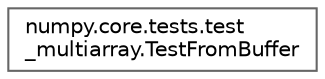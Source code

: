digraph "Graphical Class Hierarchy"
{
 // LATEX_PDF_SIZE
  bgcolor="transparent";
  edge [fontname=Helvetica,fontsize=10,labelfontname=Helvetica,labelfontsize=10];
  node [fontname=Helvetica,fontsize=10,shape=box,height=0.2,width=0.4];
  rankdir="LR";
  Node0 [id="Node000000",label="numpy.core.tests.test\l_multiarray.TestFromBuffer",height=0.2,width=0.4,color="grey40", fillcolor="white", style="filled",URL="$d0/d9b/classnumpy_1_1core_1_1tests_1_1test__multiarray_1_1TestFromBuffer.html",tooltip=" "];
}
